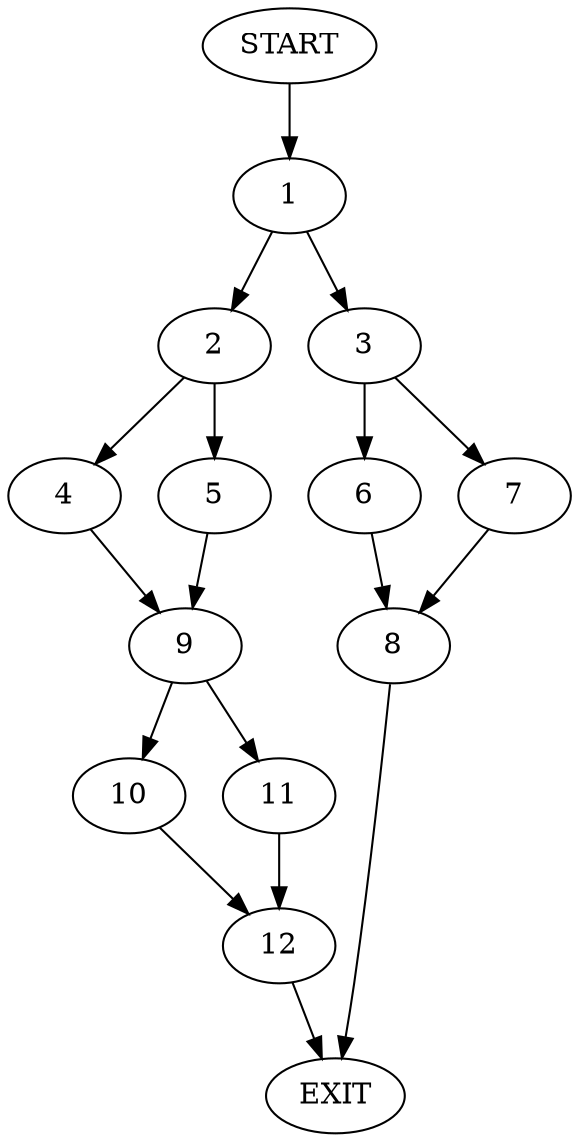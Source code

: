 digraph {
0 [label="START"]
13 [label="EXIT"]
0 -> 1
1 -> 2
1 -> 3
2 -> 4
2 -> 5
3 -> 6
3 -> 7
7 -> 8
6 -> 8
8 -> 13
5 -> 9
4 -> 9
9 -> 10
9 -> 11
11 -> 12
10 -> 12
12 -> 13
}
